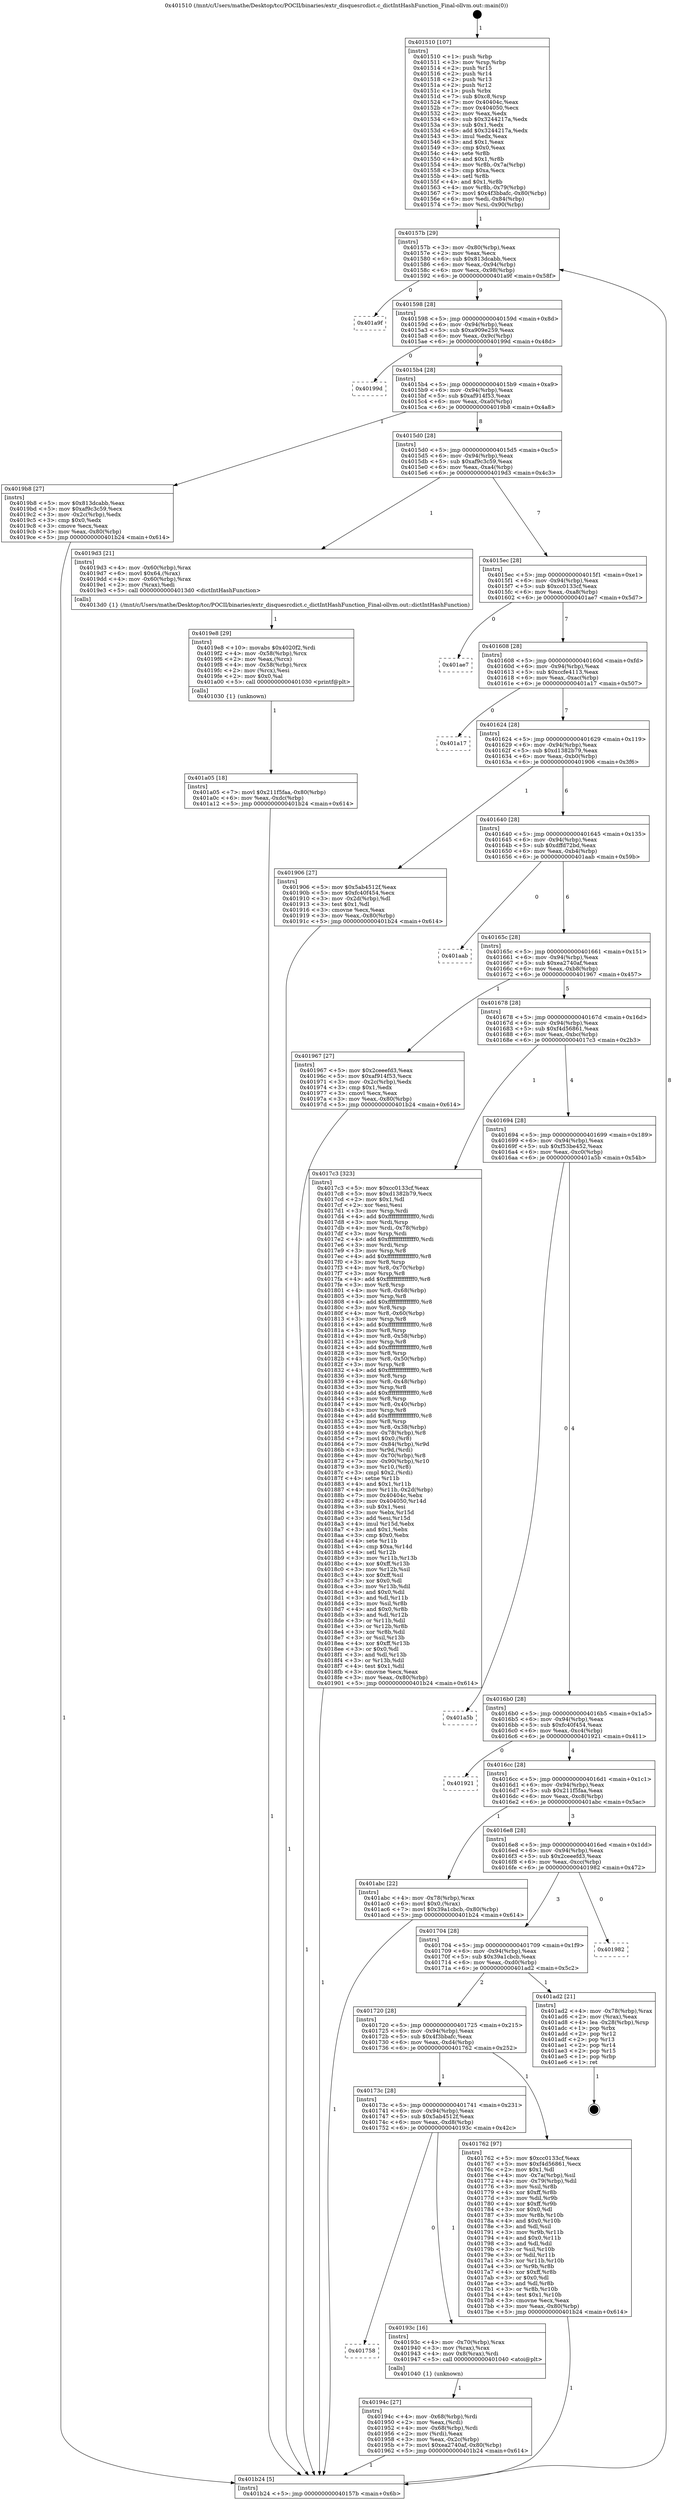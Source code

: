 digraph "0x401510" {
  label = "0x401510 (/mnt/c/Users/mathe/Desktop/tcc/POCII/binaries/extr_disquesrcdict.c_dictIntHashFunction_Final-ollvm.out::main(0))"
  labelloc = "t"
  node[shape=record]

  Entry [label="",width=0.3,height=0.3,shape=circle,fillcolor=black,style=filled]
  "0x40157b" [label="{
     0x40157b [29]\l
     | [instrs]\l
     &nbsp;&nbsp;0x40157b \<+3\>: mov -0x80(%rbp),%eax\l
     &nbsp;&nbsp;0x40157e \<+2\>: mov %eax,%ecx\l
     &nbsp;&nbsp;0x401580 \<+6\>: sub $0x813dcabb,%ecx\l
     &nbsp;&nbsp;0x401586 \<+6\>: mov %eax,-0x94(%rbp)\l
     &nbsp;&nbsp;0x40158c \<+6\>: mov %ecx,-0x98(%rbp)\l
     &nbsp;&nbsp;0x401592 \<+6\>: je 0000000000401a9f \<main+0x58f\>\l
  }"]
  "0x401a9f" [label="{
     0x401a9f\l
  }", style=dashed]
  "0x401598" [label="{
     0x401598 [28]\l
     | [instrs]\l
     &nbsp;&nbsp;0x401598 \<+5\>: jmp 000000000040159d \<main+0x8d\>\l
     &nbsp;&nbsp;0x40159d \<+6\>: mov -0x94(%rbp),%eax\l
     &nbsp;&nbsp;0x4015a3 \<+5\>: sub $0xa909e259,%eax\l
     &nbsp;&nbsp;0x4015a8 \<+6\>: mov %eax,-0x9c(%rbp)\l
     &nbsp;&nbsp;0x4015ae \<+6\>: je 000000000040199d \<main+0x48d\>\l
  }"]
  Exit [label="",width=0.3,height=0.3,shape=circle,fillcolor=black,style=filled,peripheries=2]
  "0x40199d" [label="{
     0x40199d\l
  }", style=dashed]
  "0x4015b4" [label="{
     0x4015b4 [28]\l
     | [instrs]\l
     &nbsp;&nbsp;0x4015b4 \<+5\>: jmp 00000000004015b9 \<main+0xa9\>\l
     &nbsp;&nbsp;0x4015b9 \<+6\>: mov -0x94(%rbp),%eax\l
     &nbsp;&nbsp;0x4015bf \<+5\>: sub $0xaf914f53,%eax\l
     &nbsp;&nbsp;0x4015c4 \<+6\>: mov %eax,-0xa0(%rbp)\l
     &nbsp;&nbsp;0x4015ca \<+6\>: je 00000000004019b8 \<main+0x4a8\>\l
  }"]
  "0x401a05" [label="{
     0x401a05 [18]\l
     | [instrs]\l
     &nbsp;&nbsp;0x401a05 \<+7\>: movl $0x211f5faa,-0x80(%rbp)\l
     &nbsp;&nbsp;0x401a0c \<+6\>: mov %eax,-0xdc(%rbp)\l
     &nbsp;&nbsp;0x401a12 \<+5\>: jmp 0000000000401b24 \<main+0x614\>\l
  }"]
  "0x4019b8" [label="{
     0x4019b8 [27]\l
     | [instrs]\l
     &nbsp;&nbsp;0x4019b8 \<+5\>: mov $0x813dcabb,%eax\l
     &nbsp;&nbsp;0x4019bd \<+5\>: mov $0xaf9c3c59,%ecx\l
     &nbsp;&nbsp;0x4019c2 \<+3\>: mov -0x2c(%rbp),%edx\l
     &nbsp;&nbsp;0x4019c5 \<+3\>: cmp $0x0,%edx\l
     &nbsp;&nbsp;0x4019c8 \<+3\>: cmove %ecx,%eax\l
     &nbsp;&nbsp;0x4019cb \<+3\>: mov %eax,-0x80(%rbp)\l
     &nbsp;&nbsp;0x4019ce \<+5\>: jmp 0000000000401b24 \<main+0x614\>\l
  }"]
  "0x4015d0" [label="{
     0x4015d0 [28]\l
     | [instrs]\l
     &nbsp;&nbsp;0x4015d0 \<+5\>: jmp 00000000004015d5 \<main+0xc5\>\l
     &nbsp;&nbsp;0x4015d5 \<+6\>: mov -0x94(%rbp),%eax\l
     &nbsp;&nbsp;0x4015db \<+5\>: sub $0xaf9c3c59,%eax\l
     &nbsp;&nbsp;0x4015e0 \<+6\>: mov %eax,-0xa4(%rbp)\l
     &nbsp;&nbsp;0x4015e6 \<+6\>: je 00000000004019d3 \<main+0x4c3\>\l
  }"]
  "0x4019e8" [label="{
     0x4019e8 [29]\l
     | [instrs]\l
     &nbsp;&nbsp;0x4019e8 \<+10\>: movabs $0x4020f2,%rdi\l
     &nbsp;&nbsp;0x4019f2 \<+4\>: mov -0x58(%rbp),%rcx\l
     &nbsp;&nbsp;0x4019f6 \<+2\>: mov %eax,(%rcx)\l
     &nbsp;&nbsp;0x4019f8 \<+4\>: mov -0x58(%rbp),%rcx\l
     &nbsp;&nbsp;0x4019fc \<+2\>: mov (%rcx),%esi\l
     &nbsp;&nbsp;0x4019fe \<+2\>: mov $0x0,%al\l
     &nbsp;&nbsp;0x401a00 \<+5\>: call 0000000000401030 \<printf@plt\>\l
     | [calls]\l
     &nbsp;&nbsp;0x401030 \{1\} (unknown)\l
  }"]
  "0x4019d3" [label="{
     0x4019d3 [21]\l
     | [instrs]\l
     &nbsp;&nbsp;0x4019d3 \<+4\>: mov -0x60(%rbp),%rax\l
     &nbsp;&nbsp;0x4019d7 \<+6\>: movl $0x64,(%rax)\l
     &nbsp;&nbsp;0x4019dd \<+4\>: mov -0x60(%rbp),%rax\l
     &nbsp;&nbsp;0x4019e1 \<+2\>: mov (%rax),%edi\l
     &nbsp;&nbsp;0x4019e3 \<+5\>: call 00000000004013d0 \<dictIntHashFunction\>\l
     | [calls]\l
     &nbsp;&nbsp;0x4013d0 \{1\} (/mnt/c/Users/mathe/Desktop/tcc/POCII/binaries/extr_disquesrcdict.c_dictIntHashFunction_Final-ollvm.out::dictIntHashFunction)\l
  }"]
  "0x4015ec" [label="{
     0x4015ec [28]\l
     | [instrs]\l
     &nbsp;&nbsp;0x4015ec \<+5\>: jmp 00000000004015f1 \<main+0xe1\>\l
     &nbsp;&nbsp;0x4015f1 \<+6\>: mov -0x94(%rbp),%eax\l
     &nbsp;&nbsp;0x4015f7 \<+5\>: sub $0xcc0133cf,%eax\l
     &nbsp;&nbsp;0x4015fc \<+6\>: mov %eax,-0xa8(%rbp)\l
     &nbsp;&nbsp;0x401602 \<+6\>: je 0000000000401ae7 \<main+0x5d7\>\l
  }"]
  "0x40194c" [label="{
     0x40194c [27]\l
     | [instrs]\l
     &nbsp;&nbsp;0x40194c \<+4\>: mov -0x68(%rbp),%rdi\l
     &nbsp;&nbsp;0x401950 \<+2\>: mov %eax,(%rdi)\l
     &nbsp;&nbsp;0x401952 \<+4\>: mov -0x68(%rbp),%rdi\l
     &nbsp;&nbsp;0x401956 \<+2\>: mov (%rdi),%eax\l
     &nbsp;&nbsp;0x401958 \<+3\>: mov %eax,-0x2c(%rbp)\l
     &nbsp;&nbsp;0x40195b \<+7\>: movl $0xea2740af,-0x80(%rbp)\l
     &nbsp;&nbsp;0x401962 \<+5\>: jmp 0000000000401b24 \<main+0x614\>\l
  }"]
  "0x401ae7" [label="{
     0x401ae7\l
  }", style=dashed]
  "0x401608" [label="{
     0x401608 [28]\l
     | [instrs]\l
     &nbsp;&nbsp;0x401608 \<+5\>: jmp 000000000040160d \<main+0xfd\>\l
     &nbsp;&nbsp;0x40160d \<+6\>: mov -0x94(%rbp),%eax\l
     &nbsp;&nbsp;0x401613 \<+5\>: sub $0xccfe4113,%eax\l
     &nbsp;&nbsp;0x401618 \<+6\>: mov %eax,-0xac(%rbp)\l
     &nbsp;&nbsp;0x40161e \<+6\>: je 0000000000401a17 \<main+0x507\>\l
  }"]
  "0x401758" [label="{
     0x401758\l
  }", style=dashed]
  "0x401a17" [label="{
     0x401a17\l
  }", style=dashed]
  "0x401624" [label="{
     0x401624 [28]\l
     | [instrs]\l
     &nbsp;&nbsp;0x401624 \<+5\>: jmp 0000000000401629 \<main+0x119\>\l
     &nbsp;&nbsp;0x401629 \<+6\>: mov -0x94(%rbp),%eax\l
     &nbsp;&nbsp;0x40162f \<+5\>: sub $0xd1382b79,%eax\l
     &nbsp;&nbsp;0x401634 \<+6\>: mov %eax,-0xb0(%rbp)\l
     &nbsp;&nbsp;0x40163a \<+6\>: je 0000000000401906 \<main+0x3f6\>\l
  }"]
  "0x40193c" [label="{
     0x40193c [16]\l
     | [instrs]\l
     &nbsp;&nbsp;0x40193c \<+4\>: mov -0x70(%rbp),%rax\l
     &nbsp;&nbsp;0x401940 \<+3\>: mov (%rax),%rax\l
     &nbsp;&nbsp;0x401943 \<+4\>: mov 0x8(%rax),%rdi\l
     &nbsp;&nbsp;0x401947 \<+5\>: call 0000000000401040 \<atoi@plt\>\l
     | [calls]\l
     &nbsp;&nbsp;0x401040 \{1\} (unknown)\l
  }"]
  "0x401906" [label="{
     0x401906 [27]\l
     | [instrs]\l
     &nbsp;&nbsp;0x401906 \<+5\>: mov $0x5ab4512f,%eax\l
     &nbsp;&nbsp;0x40190b \<+5\>: mov $0xfc40f454,%ecx\l
     &nbsp;&nbsp;0x401910 \<+3\>: mov -0x2d(%rbp),%dl\l
     &nbsp;&nbsp;0x401913 \<+3\>: test $0x1,%dl\l
     &nbsp;&nbsp;0x401916 \<+3\>: cmovne %ecx,%eax\l
     &nbsp;&nbsp;0x401919 \<+3\>: mov %eax,-0x80(%rbp)\l
     &nbsp;&nbsp;0x40191c \<+5\>: jmp 0000000000401b24 \<main+0x614\>\l
  }"]
  "0x401640" [label="{
     0x401640 [28]\l
     | [instrs]\l
     &nbsp;&nbsp;0x401640 \<+5\>: jmp 0000000000401645 \<main+0x135\>\l
     &nbsp;&nbsp;0x401645 \<+6\>: mov -0x94(%rbp),%eax\l
     &nbsp;&nbsp;0x40164b \<+5\>: sub $0xdffd72bd,%eax\l
     &nbsp;&nbsp;0x401650 \<+6\>: mov %eax,-0xb4(%rbp)\l
     &nbsp;&nbsp;0x401656 \<+6\>: je 0000000000401aab \<main+0x59b\>\l
  }"]
  "0x401510" [label="{
     0x401510 [107]\l
     | [instrs]\l
     &nbsp;&nbsp;0x401510 \<+1\>: push %rbp\l
     &nbsp;&nbsp;0x401511 \<+3\>: mov %rsp,%rbp\l
     &nbsp;&nbsp;0x401514 \<+2\>: push %r15\l
     &nbsp;&nbsp;0x401516 \<+2\>: push %r14\l
     &nbsp;&nbsp;0x401518 \<+2\>: push %r13\l
     &nbsp;&nbsp;0x40151a \<+2\>: push %r12\l
     &nbsp;&nbsp;0x40151c \<+1\>: push %rbx\l
     &nbsp;&nbsp;0x40151d \<+7\>: sub $0xc8,%rsp\l
     &nbsp;&nbsp;0x401524 \<+7\>: mov 0x40404c,%eax\l
     &nbsp;&nbsp;0x40152b \<+7\>: mov 0x404050,%ecx\l
     &nbsp;&nbsp;0x401532 \<+2\>: mov %eax,%edx\l
     &nbsp;&nbsp;0x401534 \<+6\>: sub $0x3244217a,%edx\l
     &nbsp;&nbsp;0x40153a \<+3\>: sub $0x1,%edx\l
     &nbsp;&nbsp;0x40153d \<+6\>: add $0x3244217a,%edx\l
     &nbsp;&nbsp;0x401543 \<+3\>: imul %edx,%eax\l
     &nbsp;&nbsp;0x401546 \<+3\>: and $0x1,%eax\l
     &nbsp;&nbsp;0x401549 \<+3\>: cmp $0x0,%eax\l
     &nbsp;&nbsp;0x40154c \<+4\>: sete %r8b\l
     &nbsp;&nbsp;0x401550 \<+4\>: and $0x1,%r8b\l
     &nbsp;&nbsp;0x401554 \<+4\>: mov %r8b,-0x7a(%rbp)\l
     &nbsp;&nbsp;0x401558 \<+3\>: cmp $0xa,%ecx\l
     &nbsp;&nbsp;0x40155b \<+4\>: setl %r8b\l
     &nbsp;&nbsp;0x40155f \<+4\>: and $0x1,%r8b\l
     &nbsp;&nbsp;0x401563 \<+4\>: mov %r8b,-0x79(%rbp)\l
     &nbsp;&nbsp;0x401567 \<+7\>: movl $0x4f3bbafc,-0x80(%rbp)\l
     &nbsp;&nbsp;0x40156e \<+6\>: mov %edi,-0x84(%rbp)\l
     &nbsp;&nbsp;0x401574 \<+7\>: mov %rsi,-0x90(%rbp)\l
  }"]
  "0x401aab" [label="{
     0x401aab\l
  }", style=dashed]
  "0x40165c" [label="{
     0x40165c [28]\l
     | [instrs]\l
     &nbsp;&nbsp;0x40165c \<+5\>: jmp 0000000000401661 \<main+0x151\>\l
     &nbsp;&nbsp;0x401661 \<+6\>: mov -0x94(%rbp),%eax\l
     &nbsp;&nbsp;0x401667 \<+5\>: sub $0xea2740af,%eax\l
     &nbsp;&nbsp;0x40166c \<+6\>: mov %eax,-0xb8(%rbp)\l
     &nbsp;&nbsp;0x401672 \<+6\>: je 0000000000401967 \<main+0x457\>\l
  }"]
  "0x401b24" [label="{
     0x401b24 [5]\l
     | [instrs]\l
     &nbsp;&nbsp;0x401b24 \<+5\>: jmp 000000000040157b \<main+0x6b\>\l
  }"]
  "0x401967" [label="{
     0x401967 [27]\l
     | [instrs]\l
     &nbsp;&nbsp;0x401967 \<+5\>: mov $0x2ceeefd3,%eax\l
     &nbsp;&nbsp;0x40196c \<+5\>: mov $0xaf914f53,%ecx\l
     &nbsp;&nbsp;0x401971 \<+3\>: mov -0x2c(%rbp),%edx\l
     &nbsp;&nbsp;0x401974 \<+3\>: cmp $0x1,%edx\l
     &nbsp;&nbsp;0x401977 \<+3\>: cmovl %ecx,%eax\l
     &nbsp;&nbsp;0x40197a \<+3\>: mov %eax,-0x80(%rbp)\l
     &nbsp;&nbsp;0x40197d \<+5\>: jmp 0000000000401b24 \<main+0x614\>\l
  }"]
  "0x401678" [label="{
     0x401678 [28]\l
     | [instrs]\l
     &nbsp;&nbsp;0x401678 \<+5\>: jmp 000000000040167d \<main+0x16d\>\l
     &nbsp;&nbsp;0x40167d \<+6\>: mov -0x94(%rbp),%eax\l
     &nbsp;&nbsp;0x401683 \<+5\>: sub $0xf4d56861,%eax\l
     &nbsp;&nbsp;0x401688 \<+6\>: mov %eax,-0xbc(%rbp)\l
     &nbsp;&nbsp;0x40168e \<+6\>: je 00000000004017c3 \<main+0x2b3\>\l
  }"]
  "0x40173c" [label="{
     0x40173c [28]\l
     | [instrs]\l
     &nbsp;&nbsp;0x40173c \<+5\>: jmp 0000000000401741 \<main+0x231\>\l
     &nbsp;&nbsp;0x401741 \<+6\>: mov -0x94(%rbp),%eax\l
     &nbsp;&nbsp;0x401747 \<+5\>: sub $0x5ab4512f,%eax\l
     &nbsp;&nbsp;0x40174c \<+6\>: mov %eax,-0xd8(%rbp)\l
     &nbsp;&nbsp;0x401752 \<+6\>: je 000000000040193c \<main+0x42c\>\l
  }"]
  "0x4017c3" [label="{
     0x4017c3 [323]\l
     | [instrs]\l
     &nbsp;&nbsp;0x4017c3 \<+5\>: mov $0xcc0133cf,%eax\l
     &nbsp;&nbsp;0x4017c8 \<+5\>: mov $0xd1382b79,%ecx\l
     &nbsp;&nbsp;0x4017cd \<+2\>: mov $0x1,%dl\l
     &nbsp;&nbsp;0x4017cf \<+2\>: xor %esi,%esi\l
     &nbsp;&nbsp;0x4017d1 \<+3\>: mov %rsp,%rdi\l
     &nbsp;&nbsp;0x4017d4 \<+4\>: add $0xfffffffffffffff0,%rdi\l
     &nbsp;&nbsp;0x4017d8 \<+3\>: mov %rdi,%rsp\l
     &nbsp;&nbsp;0x4017db \<+4\>: mov %rdi,-0x78(%rbp)\l
     &nbsp;&nbsp;0x4017df \<+3\>: mov %rsp,%rdi\l
     &nbsp;&nbsp;0x4017e2 \<+4\>: add $0xfffffffffffffff0,%rdi\l
     &nbsp;&nbsp;0x4017e6 \<+3\>: mov %rdi,%rsp\l
     &nbsp;&nbsp;0x4017e9 \<+3\>: mov %rsp,%r8\l
     &nbsp;&nbsp;0x4017ec \<+4\>: add $0xfffffffffffffff0,%r8\l
     &nbsp;&nbsp;0x4017f0 \<+3\>: mov %r8,%rsp\l
     &nbsp;&nbsp;0x4017f3 \<+4\>: mov %r8,-0x70(%rbp)\l
     &nbsp;&nbsp;0x4017f7 \<+3\>: mov %rsp,%r8\l
     &nbsp;&nbsp;0x4017fa \<+4\>: add $0xfffffffffffffff0,%r8\l
     &nbsp;&nbsp;0x4017fe \<+3\>: mov %r8,%rsp\l
     &nbsp;&nbsp;0x401801 \<+4\>: mov %r8,-0x68(%rbp)\l
     &nbsp;&nbsp;0x401805 \<+3\>: mov %rsp,%r8\l
     &nbsp;&nbsp;0x401808 \<+4\>: add $0xfffffffffffffff0,%r8\l
     &nbsp;&nbsp;0x40180c \<+3\>: mov %r8,%rsp\l
     &nbsp;&nbsp;0x40180f \<+4\>: mov %r8,-0x60(%rbp)\l
     &nbsp;&nbsp;0x401813 \<+3\>: mov %rsp,%r8\l
     &nbsp;&nbsp;0x401816 \<+4\>: add $0xfffffffffffffff0,%r8\l
     &nbsp;&nbsp;0x40181a \<+3\>: mov %r8,%rsp\l
     &nbsp;&nbsp;0x40181d \<+4\>: mov %r8,-0x58(%rbp)\l
     &nbsp;&nbsp;0x401821 \<+3\>: mov %rsp,%r8\l
     &nbsp;&nbsp;0x401824 \<+4\>: add $0xfffffffffffffff0,%r8\l
     &nbsp;&nbsp;0x401828 \<+3\>: mov %r8,%rsp\l
     &nbsp;&nbsp;0x40182b \<+4\>: mov %r8,-0x50(%rbp)\l
     &nbsp;&nbsp;0x40182f \<+3\>: mov %rsp,%r8\l
     &nbsp;&nbsp;0x401832 \<+4\>: add $0xfffffffffffffff0,%r8\l
     &nbsp;&nbsp;0x401836 \<+3\>: mov %r8,%rsp\l
     &nbsp;&nbsp;0x401839 \<+4\>: mov %r8,-0x48(%rbp)\l
     &nbsp;&nbsp;0x40183d \<+3\>: mov %rsp,%r8\l
     &nbsp;&nbsp;0x401840 \<+4\>: add $0xfffffffffffffff0,%r8\l
     &nbsp;&nbsp;0x401844 \<+3\>: mov %r8,%rsp\l
     &nbsp;&nbsp;0x401847 \<+4\>: mov %r8,-0x40(%rbp)\l
     &nbsp;&nbsp;0x40184b \<+3\>: mov %rsp,%r8\l
     &nbsp;&nbsp;0x40184e \<+4\>: add $0xfffffffffffffff0,%r8\l
     &nbsp;&nbsp;0x401852 \<+3\>: mov %r8,%rsp\l
     &nbsp;&nbsp;0x401855 \<+4\>: mov %r8,-0x38(%rbp)\l
     &nbsp;&nbsp;0x401859 \<+4\>: mov -0x78(%rbp),%r8\l
     &nbsp;&nbsp;0x40185d \<+7\>: movl $0x0,(%r8)\l
     &nbsp;&nbsp;0x401864 \<+7\>: mov -0x84(%rbp),%r9d\l
     &nbsp;&nbsp;0x40186b \<+3\>: mov %r9d,(%rdi)\l
     &nbsp;&nbsp;0x40186e \<+4\>: mov -0x70(%rbp),%r8\l
     &nbsp;&nbsp;0x401872 \<+7\>: mov -0x90(%rbp),%r10\l
     &nbsp;&nbsp;0x401879 \<+3\>: mov %r10,(%r8)\l
     &nbsp;&nbsp;0x40187c \<+3\>: cmpl $0x2,(%rdi)\l
     &nbsp;&nbsp;0x40187f \<+4\>: setne %r11b\l
     &nbsp;&nbsp;0x401883 \<+4\>: and $0x1,%r11b\l
     &nbsp;&nbsp;0x401887 \<+4\>: mov %r11b,-0x2d(%rbp)\l
     &nbsp;&nbsp;0x40188b \<+7\>: mov 0x40404c,%ebx\l
     &nbsp;&nbsp;0x401892 \<+8\>: mov 0x404050,%r14d\l
     &nbsp;&nbsp;0x40189a \<+3\>: sub $0x1,%esi\l
     &nbsp;&nbsp;0x40189d \<+3\>: mov %ebx,%r15d\l
     &nbsp;&nbsp;0x4018a0 \<+3\>: add %esi,%r15d\l
     &nbsp;&nbsp;0x4018a3 \<+4\>: imul %r15d,%ebx\l
     &nbsp;&nbsp;0x4018a7 \<+3\>: and $0x1,%ebx\l
     &nbsp;&nbsp;0x4018aa \<+3\>: cmp $0x0,%ebx\l
     &nbsp;&nbsp;0x4018ad \<+4\>: sete %r11b\l
     &nbsp;&nbsp;0x4018b1 \<+4\>: cmp $0xa,%r14d\l
     &nbsp;&nbsp;0x4018b5 \<+4\>: setl %r12b\l
     &nbsp;&nbsp;0x4018b9 \<+3\>: mov %r11b,%r13b\l
     &nbsp;&nbsp;0x4018bc \<+4\>: xor $0xff,%r13b\l
     &nbsp;&nbsp;0x4018c0 \<+3\>: mov %r12b,%sil\l
     &nbsp;&nbsp;0x4018c3 \<+4\>: xor $0xff,%sil\l
     &nbsp;&nbsp;0x4018c7 \<+3\>: xor $0x0,%dl\l
     &nbsp;&nbsp;0x4018ca \<+3\>: mov %r13b,%dil\l
     &nbsp;&nbsp;0x4018cd \<+4\>: and $0x0,%dil\l
     &nbsp;&nbsp;0x4018d1 \<+3\>: and %dl,%r11b\l
     &nbsp;&nbsp;0x4018d4 \<+3\>: mov %sil,%r8b\l
     &nbsp;&nbsp;0x4018d7 \<+4\>: and $0x0,%r8b\l
     &nbsp;&nbsp;0x4018db \<+3\>: and %dl,%r12b\l
     &nbsp;&nbsp;0x4018de \<+3\>: or %r11b,%dil\l
     &nbsp;&nbsp;0x4018e1 \<+3\>: or %r12b,%r8b\l
     &nbsp;&nbsp;0x4018e4 \<+3\>: xor %r8b,%dil\l
     &nbsp;&nbsp;0x4018e7 \<+3\>: or %sil,%r13b\l
     &nbsp;&nbsp;0x4018ea \<+4\>: xor $0xff,%r13b\l
     &nbsp;&nbsp;0x4018ee \<+3\>: or $0x0,%dl\l
     &nbsp;&nbsp;0x4018f1 \<+3\>: and %dl,%r13b\l
     &nbsp;&nbsp;0x4018f4 \<+3\>: or %r13b,%dil\l
     &nbsp;&nbsp;0x4018f7 \<+4\>: test $0x1,%dil\l
     &nbsp;&nbsp;0x4018fb \<+3\>: cmovne %ecx,%eax\l
     &nbsp;&nbsp;0x4018fe \<+3\>: mov %eax,-0x80(%rbp)\l
     &nbsp;&nbsp;0x401901 \<+5\>: jmp 0000000000401b24 \<main+0x614\>\l
  }"]
  "0x401694" [label="{
     0x401694 [28]\l
     | [instrs]\l
     &nbsp;&nbsp;0x401694 \<+5\>: jmp 0000000000401699 \<main+0x189\>\l
     &nbsp;&nbsp;0x401699 \<+6\>: mov -0x94(%rbp),%eax\l
     &nbsp;&nbsp;0x40169f \<+5\>: sub $0xf53be452,%eax\l
     &nbsp;&nbsp;0x4016a4 \<+6\>: mov %eax,-0xc0(%rbp)\l
     &nbsp;&nbsp;0x4016aa \<+6\>: je 0000000000401a5b \<main+0x54b\>\l
  }"]
  "0x401762" [label="{
     0x401762 [97]\l
     | [instrs]\l
     &nbsp;&nbsp;0x401762 \<+5\>: mov $0xcc0133cf,%eax\l
     &nbsp;&nbsp;0x401767 \<+5\>: mov $0xf4d56861,%ecx\l
     &nbsp;&nbsp;0x40176c \<+2\>: mov $0x1,%dl\l
     &nbsp;&nbsp;0x40176e \<+4\>: mov -0x7a(%rbp),%sil\l
     &nbsp;&nbsp;0x401772 \<+4\>: mov -0x79(%rbp),%dil\l
     &nbsp;&nbsp;0x401776 \<+3\>: mov %sil,%r8b\l
     &nbsp;&nbsp;0x401779 \<+4\>: xor $0xff,%r8b\l
     &nbsp;&nbsp;0x40177d \<+3\>: mov %dil,%r9b\l
     &nbsp;&nbsp;0x401780 \<+4\>: xor $0xff,%r9b\l
     &nbsp;&nbsp;0x401784 \<+3\>: xor $0x0,%dl\l
     &nbsp;&nbsp;0x401787 \<+3\>: mov %r8b,%r10b\l
     &nbsp;&nbsp;0x40178a \<+4\>: and $0x0,%r10b\l
     &nbsp;&nbsp;0x40178e \<+3\>: and %dl,%sil\l
     &nbsp;&nbsp;0x401791 \<+3\>: mov %r9b,%r11b\l
     &nbsp;&nbsp;0x401794 \<+4\>: and $0x0,%r11b\l
     &nbsp;&nbsp;0x401798 \<+3\>: and %dl,%dil\l
     &nbsp;&nbsp;0x40179b \<+3\>: or %sil,%r10b\l
     &nbsp;&nbsp;0x40179e \<+3\>: or %dil,%r11b\l
     &nbsp;&nbsp;0x4017a1 \<+3\>: xor %r11b,%r10b\l
     &nbsp;&nbsp;0x4017a4 \<+3\>: or %r9b,%r8b\l
     &nbsp;&nbsp;0x4017a7 \<+4\>: xor $0xff,%r8b\l
     &nbsp;&nbsp;0x4017ab \<+3\>: or $0x0,%dl\l
     &nbsp;&nbsp;0x4017ae \<+3\>: and %dl,%r8b\l
     &nbsp;&nbsp;0x4017b1 \<+3\>: or %r8b,%r10b\l
     &nbsp;&nbsp;0x4017b4 \<+4\>: test $0x1,%r10b\l
     &nbsp;&nbsp;0x4017b8 \<+3\>: cmovne %ecx,%eax\l
     &nbsp;&nbsp;0x4017bb \<+3\>: mov %eax,-0x80(%rbp)\l
     &nbsp;&nbsp;0x4017be \<+5\>: jmp 0000000000401b24 \<main+0x614\>\l
  }"]
  "0x401a5b" [label="{
     0x401a5b\l
  }", style=dashed]
  "0x4016b0" [label="{
     0x4016b0 [28]\l
     | [instrs]\l
     &nbsp;&nbsp;0x4016b0 \<+5\>: jmp 00000000004016b5 \<main+0x1a5\>\l
     &nbsp;&nbsp;0x4016b5 \<+6\>: mov -0x94(%rbp),%eax\l
     &nbsp;&nbsp;0x4016bb \<+5\>: sub $0xfc40f454,%eax\l
     &nbsp;&nbsp;0x4016c0 \<+6\>: mov %eax,-0xc4(%rbp)\l
     &nbsp;&nbsp;0x4016c6 \<+6\>: je 0000000000401921 \<main+0x411\>\l
  }"]
  "0x401720" [label="{
     0x401720 [28]\l
     | [instrs]\l
     &nbsp;&nbsp;0x401720 \<+5\>: jmp 0000000000401725 \<main+0x215\>\l
     &nbsp;&nbsp;0x401725 \<+6\>: mov -0x94(%rbp),%eax\l
     &nbsp;&nbsp;0x40172b \<+5\>: sub $0x4f3bbafc,%eax\l
     &nbsp;&nbsp;0x401730 \<+6\>: mov %eax,-0xd4(%rbp)\l
     &nbsp;&nbsp;0x401736 \<+6\>: je 0000000000401762 \<main+0x252\>\l
  }"]
  "0x401921" [label="{
     0x401921\l
  }", style=dashed]
  "0x4016cc" [label="{
     0x4016cc [28]\l
     | [instrs]\l
     &nbsp;&nbsp;0x4016cc \<+5\>: jmp 00000000004016d1 \<main+0x1c1\>\l
     &nbsp;&nbsp;0x4016d1 \<+6\>: mov -0x94(%rbp),%eax\l
     &nbsp;&nbsp;0x4016d7 \<+5\>: sub $0x211f5faa,%eax\l
     &nbsp;&nbsp;0x4016dc \<+6\>: mov %eax,-0xc8(%rbp)\l
     &nbsp;&nbsp;0x4016e2 \<+6\>: je 0000000000401abc \<main+0x5ac\>\l
  }"]
  "0x401ad2" [label="{
     0x401ad2 [21]\l
     | [instrs]\l
     &nbsp;&nbsp;0x401ad2 \<+4\>: mov -0x78(%rbp),%rax\l
     &nbsp;&nbsp;0x401ad6 \<+2\>: mov (%rax),%eax\l
     &nbsp;&nbsp;0x401ad8 \<+4\>: lea -0x28(%rbp),%rsp\l
     &nbsp;&nbsp;0x401adc \<+1\>: pop %rbx\l
     &nbsp;&nbsp;0x401add \<+2\>: pop %r12\l
     &nbsp;&nbsp;0x401adf \<+2\>: pop %r13\l
     &nbsp;&nbsp;0x401ae1 \<+2\>: pop %r14\l
     &nbsp;&nbsp;0x401ae3 \<+2\>: pop %r15\l
     &nbsp;&nbsp;0x401ae5 \<+1\>: pop %rbp\l
     &nbsp;&nbsp;0x401ae6 \<+1\>: ret\l
  }"]
  "0x401abc" [label="{
     0x401abc [22]\l
     | [instrs]\l
     &nbsp;&nbsp;0x401abc \<+4\>: mov -0x78(%rbp),%rax\l
     &nbsp;&nbsp;0x401ac0 \<+6\>: movl $0x0,(%rax)\l
     &nbsp;&nbsp;0x401ac6 \<+7\>: movl $0x39a1cbcb,-0x80(%rbp)\l
     &nbsp;&nbsp;0x401acd \<+5\>: jmp 0000000000401b24 \<main+0x614\>\l
  }"]
  "0x4016e8" [label="{
     0x4016e8 [28]\l
     | [instrs]\l
     &nbsp;&nbsp;0x4016e8 \<+5\>: jmp 00000000004016ed \<main+0x1dd\>\l
     &nbsp;&nbsp;0x4016ed \<+6\>: mov -0x94(%rbp),%eax\l
     &nbsp;&nbsp;0x4016f3 \<+5\>: sub $0x2ceeefd3,%eax\l
     &nbsp;&nbsp;0x4016f8 \<+6\>: mov %eax,-0xcc(%rbp)\l
     &nbsp;&nbsp;0x4016fe \<+6\>: je 0000000000401982 \<main+0x472\>\l
  }"]
  "0x401704" [label="{
     0x401704 [28]\l
     | [instrs]\l
     &nbsp;&nbsp;0x401704 \<+5\>: jmp 0000000000401709 \<main+0x1f9\>\l
     &nbsp;&nbsp;0x401709 \<+6\>: mov -0x94(%rbp),%eax\l
     &nbsp;&nbsp;0x40170f \<+5\>: sub $0x39a1cbcb,%eax\l
     &nbsp;&nbsp;0x401714 \<+6\>: mov %eax,-0xd0(%rbp)\l
     &nbsp;&nbsp;0x40171a \<+6\>: je 0000000000401ad2 \<main+0x5c2\>\l
  }"]
  "0x401982" [label="{
     0x401982\l
  }", style=dashed]
  Entry -> "0x401510" [label=" 1"]
  "0x40157b" -> "0x401a9f" [label=" 0"]
  "0x40157b" -> "0x401598" [label=" 9"]
  "0x401ad2" -> Exit [label=" 1"]
  "0x401598" -> "0x40199d" [label=" 0"]
  "0x401598" -> "0x4015b4" [label=" 9"]
  "0x401abc" -> "0x401b24" [label=" 1"]
  "0x4015b4" -> "0x4019b8" [label=" 1"]
  "0x4015b4" -> "0x4015d0" [label=" 8"]
  "0x401a05" -> "0x401b24" [label=" 1"]
  "0x4015d0" -> "0x4019d3" [label=" 1"]
  "0x4015d0" -> "0x4015ec" [label=" 7"]
  "0x4019e8" -> "0x401a05" [label=" 1"]
  "0x4015ec" -> "0x401ae7" [label=" 0"]
  "0x4015ec" -> "0x401608" [label=" 7"]
  "0x4019d3" -> "0x4019e8" [label=" 1"]
  "0x401608" -> "0x401a17" [label=" 0"]
  "0x401608" -> "0x401624" [label=" 7"]
  "0x4019b8" -> "0x401b24" [label=" 1"]
  "0x401624" -> "0x401906" [label=" 1"]
  "0x401624" -> "0x401640" [label=" 6"]
  "0x401967" -> "0x401b24" [label=" 1"]
  "0x401640" -> "0x401aab" [label=" 0"]
  "0x401640" -> "0x40165c" [label=" 6"]
  "0x40173c" -> "0x401758" [label=" 0"]
  "0x40165c" -> "0x401967" [label=" 1"]
  "0x40165c" -> "0x401678" [label=" 5"]
  "0x40173c" -> "0x40193c" [label=" 1"]
  "0x401678" -> "0x4017c3" [label=" 1"]
  "0x401678" -> "0x401694" [label=" 4"]
  "0x40194c" -> "0x401b24" [label=" 1"]
  "0x401694" -> "0x401a5b" [label=" 0"]
  "0x401694" -> "0x4016b0" [label=" 4"]
  "0x401906" -> "0x401b24" [label=" 1"]
  "0x4016b0" -> "0x401921" [label=" 0"]
  "0x4016b0" -> "0x4016cc" [label=" 4"]
  "0x40193c" -> "0x40194c" [label=" 1"]
  "0x4016cc" -> "0x401abc" [label=" 1"]
  "0x4016cc" -> "0x4016e8" [label=" 3"]
  "0x401b24" -> "0x40157b" [label=" 8"]
  "0x4016e8" -> "0x401982" [label=" 0"]
  "0x4016e8" -> "0x401704" [label=" 3"]
  "0x401510" -> "0x40157b" [label=" 1"]
  "0x401704" -> "0x401ad2" [label=" 1"]
  "0x401704" -> "0x401720" [label=" 2"]
  "0x4017c3" -> "0x401b24" [label=" 1"]
  "0x401720" -> "0x401762" [label=" 1"]
  "0x401720" -> "0x40173c" [label=" 1"]
  "0x401762" -> "0x401b24" [label=" 1"]
}
